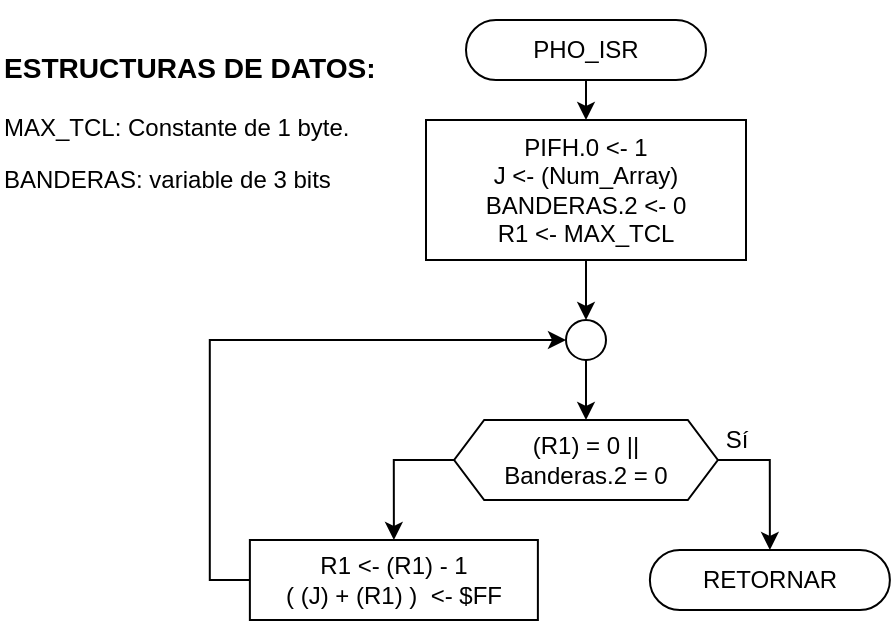 <mxfile version="13.2.6" type="device"><diagram id="C5RBs43oDa-KdzZeNtuy" name="Page-1"><mxGraphModel dx="510" dy="524" grid="1" gridSize="10" guides="1" tooltips="1" connect="1" arrows="1" fold="1" page="1" pageScale="1" pageWidth="827" pageHeight="1169" math="0" shadow="0"><root><mxCell id="WIyWlLk6GJQsqaUBKTNV-0"/><mxCell id="WIyWlLk6GJQsqaUBKTNV-1" parent="WIyWlLk6GJQsqaUBKTNV-0"/><mxCell id="VBgMeIKcnRayImwUcUBR-11" style="edgeStyle=orthogonalEdgeStyle;rounded=0;orthogonalLoop=1;jettySize=auto;html=1;exitX=0.5;exitY=1;exitDx=0;exitDy=0;entryX=0.5;entryY=0;entryDx=0;entryDy=0;" parent="WIyWlLk6GJQsqaUBKTNV-1" source="VBgMeIKcnRayImwUcUBR-1" target="VBgMeIKcnRayImwUcUBR-10" edge="1"><mxGeometry relative="1" as="geometry"/></mxCell><mxCell id="VBgMeIKcnRayImwUcUBR-1" value="PHO_ISR" style="rounded=1;whiteSpace=wrap;html=1;fontSize=12;glass=0;strokeWidth=1;shadow=0;arcSize=50;" parent="WIyWlLk6GJQsqaUBKTNV-1" vertex="1"><mxGeometry x="268" y="110" width="120" height="30" as="geometry"/></mxCell><mxCell id="VBgMeIKcnRayImwUcUBR-5" style="edgeStyle=orthogonalEdgeStyle;rounded=0;orthogonalLoop=1;jettySize=auto;html=1;exitX=1;exitY=0.5;exitDx=0;exitDy=0;entryX=0.5;entryY=0;entryDx=0;entryDy=0;" parent="WIyWlLk6GJQsqaUBKTNV-1" source="VBgMeIKcnRayImwUcUBR-6" target="VBgMeIKcnRayImwUcUBR-7" edge="1"><mxGeometry relative="1" as="geometry"><mxPoint x="358.0" y="470" as="targetPoint"/></mxGeometry></mxCell><mxCell id="VBgMeIKcnRayImwUcUBR-13" style="edgeStyle=orthogonalEdgeStyle;rounded=0;orthogonalLoop=1;jettySize=auto;html=1;exitX=0;exitY=0.5;exitDx=0;exitDy=0;entryX=0.5;entryY=0;entryDx=0;entryDy=0;" parent="WIyWlLk6GJQsqaUBKTNV-1" source="VBgMeIKcnRayImwUcUBR-6" target="VBgMeIKcnRayImwUcUBR-12" edge="1"><mxGeometry relative="1" as="geometry"/></mxCell><mxCell id="VBgMeIKcnRayImwUcUBR-6" value="(R1) = 0 || &lt;br&gt;Banderas.2 = 0" style="shape=hexagon;perimeter=hexagonPerimeter2;whiteSpace=wrap;html=1;size=0.114;" parent="WIyWlLk6GJQsqaUBKTNV-1" vertex="1"><mxGeometry x="262.06" y="310" width="131.88" height="40" as="geometry"/></mxCell><mxCell id="VBgMeIKcnRayImwUcUBR-7" value="RETORNAR" style="rounded=1;whiteSpace=wrap;html=1;fontSize=12;glass=0;strokeWidth=1;shadow=0;arcSize=50;" parent="WIyWlLk6GJQsqaUBKTNV-1" vertex="1"><mxGeometry x="359.94" y="375" width="120" height="30" as="geometry"/></mxCell><mxCell id="VBgMeIKcnRayImwUcUBR-17" style="edgeStyle=orthogonalEdgeStyle;rounded=0;orthogonalLoop=1;jettySize=auto;html=1;exitX=0.5;exitY=1;exitDx=0;exitDy=0;entryX=0.5;entryY=0;entryDx=0;entryDy=0;" parent="WIyWlLk6GJQsqaUBKTNV-1" source="VBgMeIKcnRayImwUcUBR-10" target="VBgMeIKcnRayImwUcUBR-16" edge="1"><mxGeometry relative="1" as="geometry"/></mxCell><mxCell id="VBgMeIKcnRayImwUcUBR-10" value="PIFH.0 &amp;lt;- 1&lt;br&gt;J &amp;lt;- (Num_Array)&lt;br&gt;BANDERAS.2 &amp;lt;- 0&lt;br&gt;&lt;span&gt;R1 &amp;lt;- MAX_TCL&lt;br&gt;&lt;/span&gt;" style="rounded=0;whiteSpace=wrap;html=1;" parent="WIyWlLk6GJQsqaUBKTNV-1" vertex="1"><mxGeometry x="248" y="160" width="160" height="70" as="geometry"/></mxCell><mxCell id="VBgMeIKcnRayImwUcUBR-22" style="edgeStyle=orthogonalEdgeStyle;rounded=0;orthogonalLoop=1;jettySize=auto;html=1;exitX=0;exitY=0.5;exitDx=0;exitDy=0;entryX=0;entryY=0.5;entryDx=0;entryDy=0;" parent="WIyWlLk6GJQsqaUBKTNV-1" source="VBgMeIKcnRayImwUcUBR-12" target="VBgMeIKcnRayImwUcUBR-16" edge="1"><mxGeometry relative="1" as="geometry"/></mxCell><mxCell id="VBgMeIKcnRayImwUcUBR-12" value="R1 &amp;lt;- (R1) - 1&lt;br&gt;( (J) + (R1) )&amp;nbsp; &amp;lt;- $FF&lt;span&gt;&lt;br&gt;&lt;/span&gt;" style="rounded=0;whiteSpace=wrap;html=1;" parent="WIyWlLk6GJQsqaUBKTNV-1" vertex="1"><mxGeometry x="159.94" y="370" width="144" height="40" as="geometry"/></mxCell><mxCell id="VBgMeIKcnRayImwUcUBR-18" style="edgeStyle=orthogonalEdgeStyle;rounded=0;orthogonalLoop=1;jettySize=auto;html=1;exitX=0.5;exitY=1;exitDx=0;exitDy=0;entryX=0.5;entryY=0;entryDx=0;entryDy=0;" parent="WIyWlLk6GJQsqaUBKTNV-1" source="VBgMeIKcnRayImwUcUBR-16" target="VBgMeIKcnRayImwUcUBR-6" edge="1"><mxGeometry relative="1" as="geometry"/></mxCell><mxCell id="VBgMeIKcnRayImwUcUBR-16" value="" style="ellipse;whiteSpace=wrap;html=1;aspect=fixed;" parent="WIyWlLk6GJQsqaUBKTNV-1" vertex="1"><mxGeometry x="318" y="260" width="20" height="20" as="geometry"/></mxCell><mxCell id="VBgMeIKcnRayImwUcUBR-20" value="Sí" style="text;html=1;align=center;verticalAlign=middle;resizable=0;points=[];autosize=1;" parent="WIyWlLk6GJQsqaUBKTNV-1" vertex="1"><mxGeometry x="388" y="310" width="30" height="20" as="geometry"/></mxCell><mxCell id="VBgMeIKcnRayImwUcUBR-21" value="&lt;h3 style=&quot;text-align: center&quot;&gt;ESTRUCTURAS DE DATOS:&lt;/h3&gt;&lt;p&gt;MAX_TCL: Constante de 1 byte.&lt;/p&gt;&lt;p&gt;BANDERAS: variable de 3 bits&lt;/p&gt;&lt;p&gt;&lt;/p&gt;" style="text;html=1;strokeColor=none;fillColor=none;align=left;verticalAlign=middle;whiteSpace=wrap;rounded=0;" parent="WIyWlLk6GJQsqaUBKTNV-1" vertex="1"><mxGeometry x="35.26" y="100" width="204.74" height="120" as="geometry"/></mxCell></root></mxGraphModel></diagram></mxfile>